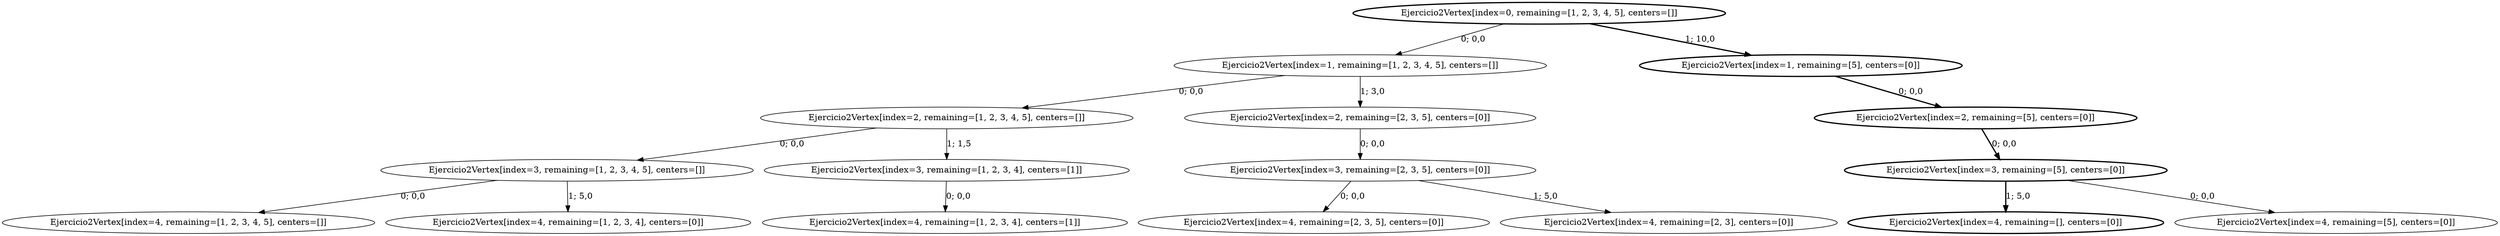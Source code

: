 strict digraph G {
  1 [ style="bold" label="Ejercicio2Vertex[index=4, remaining=[], centers=[0]]" ];
  2 [ style="bold" label="Ejercicio2Vertex[index=0, remaining=[1, 2, 3, 4, 5], centers=[]]" ];
  3 [ style="solid" label="Ejercicio2Vertex[index=1, remaining=[1, 2, 3, 4, 5], centers=[]]" ];
  4 [ style="solid" label="Ejercicio2Vertex[index=2, remaining=[1, 2, 3, 4, 5], centers=[]]" ];
  5 [ style="solid" label="Ejercicio2Vertex[index=3, remaining=[1, 2, 3, 4, 5], centers=[]]" ];
  6 [ style="solid" label="Ejercicio2Vertex[index=4, remaining=[1, 2, 3, 4, 5], centers=[]]" ];
  7 [ style="solid" label="Ejercicio2Vertex[index=2, remaining=[2, 3, 5], centers=[0]]" ];
  8 [ style="solid" label="Ejercicio2Vertex[index=3, remaining=[2, 3, 5], centers=[0]]" ];
  9 [ style="solid" label="Ejercicio2Vertex[index=3, remaining=[1, 2, 3, 4], centers=[1]]" ];
  10 [ style="solid" label="Ejercicio2Vertex[index=4, remaining=[1, 2, 3, 4], centers=[0]]" ];
  11 [ style="solid" label="Ejercicio2Vertex[index=4, remaining=[2, 3, 5], centers=[0]]" ];
  12 [ style="solid" label="Ejercicio2Vertex[index=4, remaining=[1, 2, 3, 4], centers=[1]]" ];
  13 [ style="bold" label="Ejercicio2Vertex[index=1, remaining=[5], centers=[0]]" ];
  14 [ style="bold" label="Ejercicio2Vertex[index=2, remaining=[5], centers=[0]]" ];
  15 [ style="bold" label="Ejercicio2Vertex[index=3, remaining=[5], centers=[0]]" ];
  16 [ style="solid" label="Ejercicio2Vertex[index=4, remaining=[2, 3], centers=[0]]" ];
  17 [ style="solid" label="Ejercicio2Vertex[index=4, remaining=[5], centers=[0]]" ];
  15 -> 1 [ style="bold" label="1; 5,0" ];
  2 -> 3 [ style="solid" label="0; 0,0" ];
  3 -> 4 [ style="solid" label="0; 0,0" ];
  4 -> 5 [ style="solid" label="0; 0,0" ];
  5 -> 6 [ style="solid" label="0; 0,0" ];
  3 -> 7 [ style="solid" label="1; 3,0" ];
  7 -> 8 [ style="solid" label="0; 0,0" ];
  4 -> 9 [ style="solid" label="1; 1,5" ];
  5 -> 10 [ style="solid" label="1; 5,0" ];
  8 -> 11 [ style="solid" label="0; 0,0" ];
  9 -> 12 [ style="solid" label="0; 0,0" ];
  2 -> 13 [ style="bold" label="1; 10,0" ];
  13 -> 14 [ style="bold" label="0; 0,0" ];
  14 -> 15 [ style="bold" label="0; 0,0" ];
  8 -> 16 [ style="solid" label="1; 5,0" ];
  15 -> 17 [ style="solid" label="0; 0,0" ];
}
